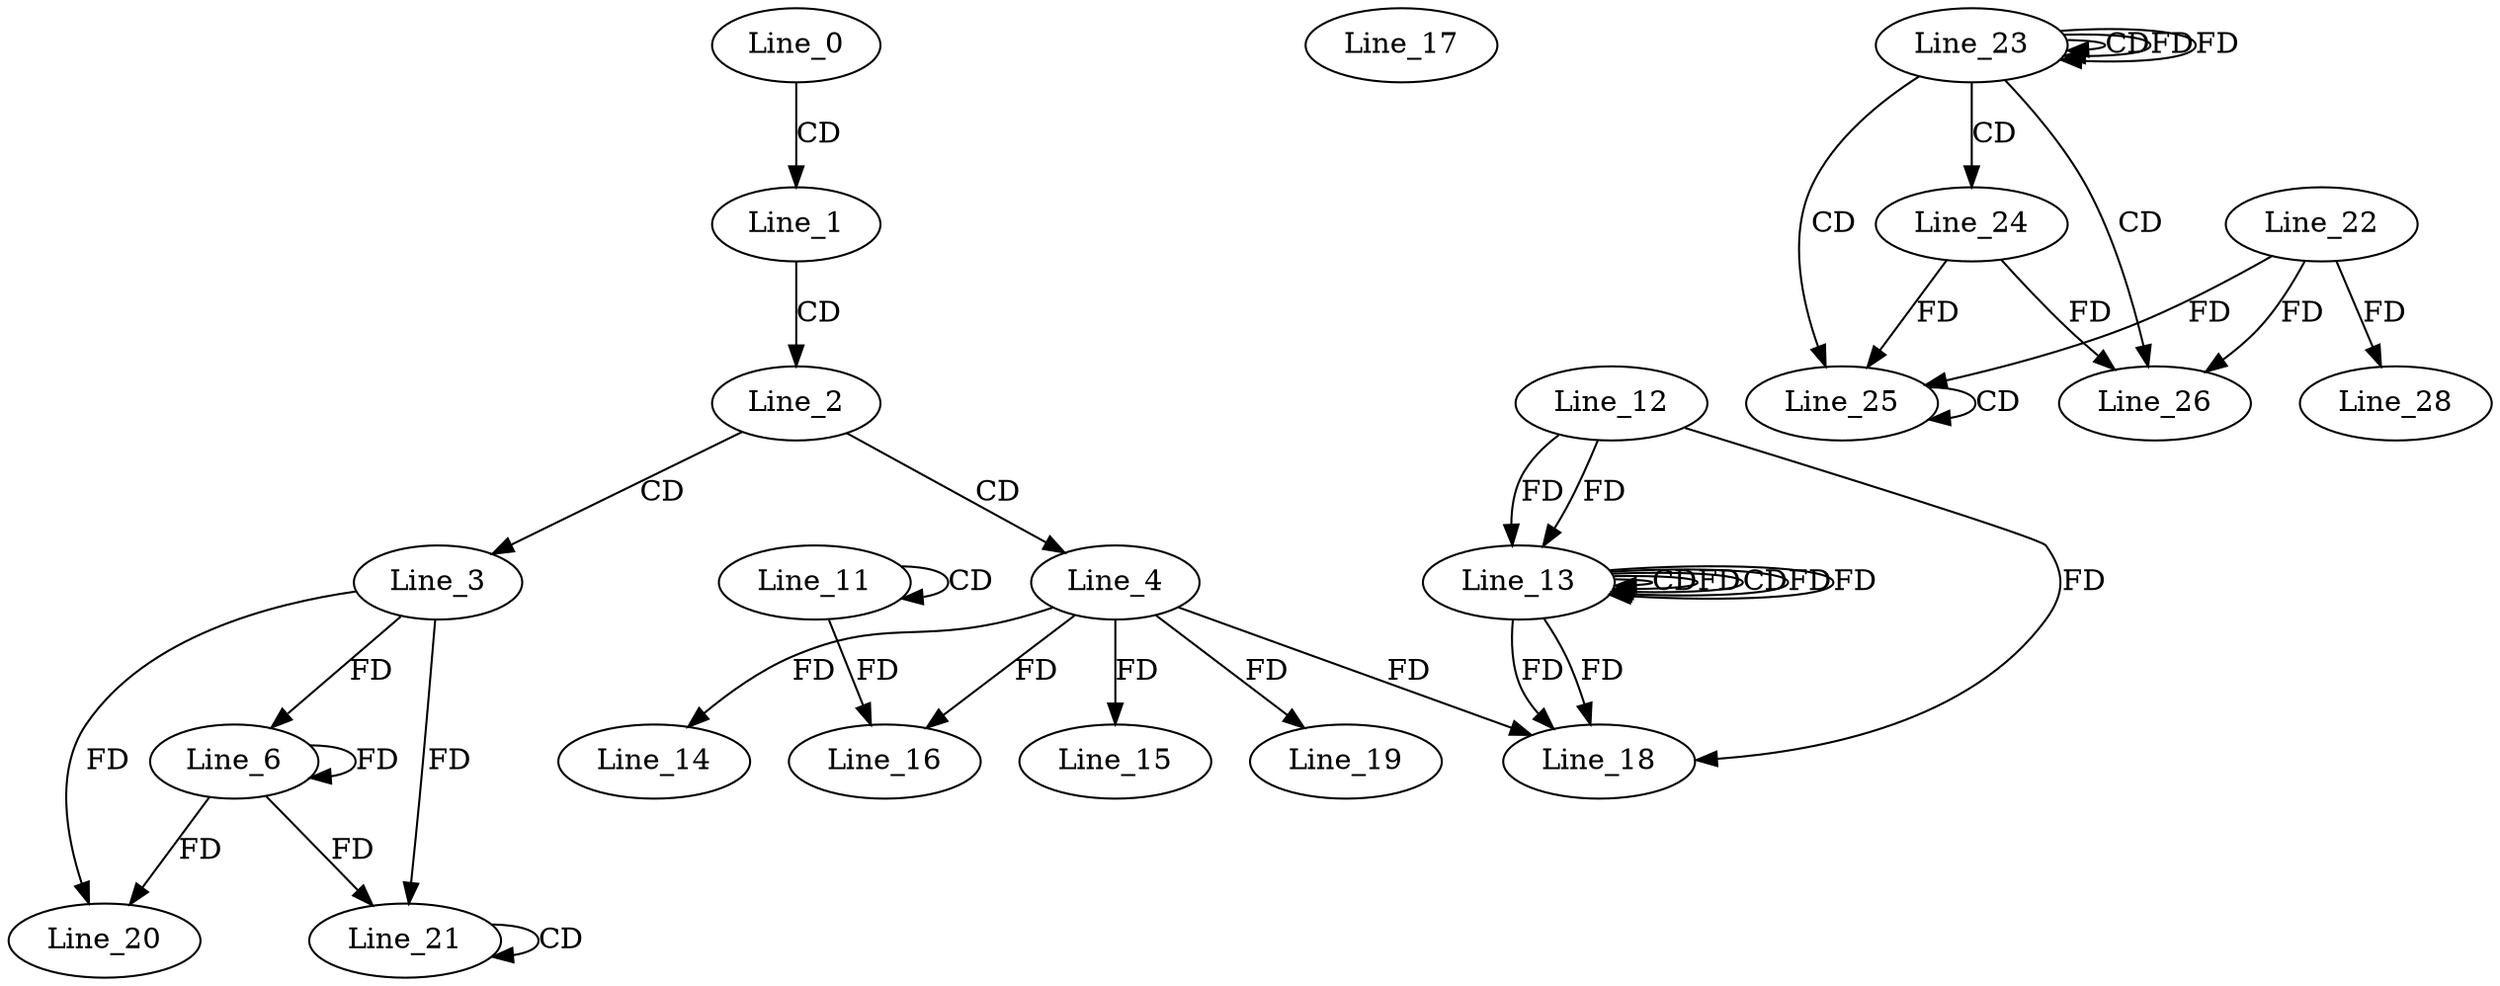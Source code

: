 digraph G {
  Line_0;
  Line_1;
  Line_2;
  Line_3;
  Line_4;
  Line_6;
  Line_6;
  Line_11;
  Line_11;
  Line_13;
  Line_13;
  Line_12;
  Line_13;
  Line_13;
  Line_13;
  Line_14;
  Line_15;
  Line_16;
  Line_16;
  Line_17;
  Line_18;
  Line_18;
  Line_19;
  Line_20;
  Line_21;
  Line_21;
  Line_23;
  Line_23;
  Line_23;
  Line_24;
  Line_25;
  Line_25;
  Line_22;
  Line_26;
  Line_26;
  Line_28;
  Line_0 -> Line_1 [ label="CD" ];
  Line_1 -> Line_2 [ label="CD" ];
  Line_2 -> Line_3 [ label="CD" ];
  Line_2 -> Line_4 [ label="CD" ];
  Line_3 -> Line_6 [ label="FD" ];
  Line_6 -> Line_6 [ label="FD" ];
  Line_11 -> Line_11 [ label="CD" ];
  Line_13 -> Line_13 [ label="CD" ];
  Line_12 -> Line_13 [ label="FD" ];
  Line_13 -> Line_13 [ label="FD" ];
  Line_13 -> Line_13 [ label="CD" ];
  Line_12 -> Line_13 [ label="FD" ];
  Line_13 -> Line_13 [ label="FD" ];
  Line_13 -> Line_13 [ label="FD" ];
  Line_4 -> Line_14 [ label="FD" ];
  Line_4 -> Line_15 [ label="FD" ];
  Line_4 -> Line_16 [ label="FD" ];
  Line_11 -> Line_16 [ label="FD" ];
  Line_4 -> Line_18 [ label="FD" ];
  Line_12 -> Line_18 [ label="FD" ];
  Line_13 -> Line_18 [ label="FD" ];
  Line_13 -> Line_18 [ label="FD" ];
  Line_4 -> Line_19 [ label="FD" ];
  Line_3 -> Line_20 [ label="FD" ];
  Line_6 -> Line_20 [ label="FD" ];
  Line_21 -> Line_21 [ label="CD" ];
  Line_3 -> Line_21 [ label="FD" ];
  Line_6 -> Line_21 [ label="FD" ];
  Line_23 -> Line_23 [ label="CD" ];
  Line_23 -> Line_23 [ label="FD" ];
  Line_23 -> Line_24 [ label="CD" ];
  Line_23 -> Line_25 [ label="CD" ];
  Line_24 -> Line_25 [ label="FD" ];
  Line_25 -> Line_25 [ label="CD" ];
  Line_22 -> Line_25 [ label="FD" ];
  Line_23 -> Line_26 [ label="CD" ];
  Line_22 -> Line_26 [ label="FD" ];
  Line_24 -> Line_26 [ label="FD" ];
  Line_22 -> Line_28 [ label="FD" ];
  Line_23 -> Line_23 [ label="FD" ];
}
